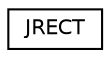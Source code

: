 digraph "Graphical Class Hierarchy"
{
 // LATEX_PDF_SIZE
  edge [fontname="Helvetica",fontsize="10",labelfontname="Helvetica",labelfontsize="10"];
  node [fontname="Helvetica",fontsize="10",shape=record];
  rankdir="LR";
  Node0 [label="JRECT",height=0.2,width=0.4,color="black", fillcolor="white", style="filled",URL="$d8/db9/structJRECT.html",tooltip=" "];
}
